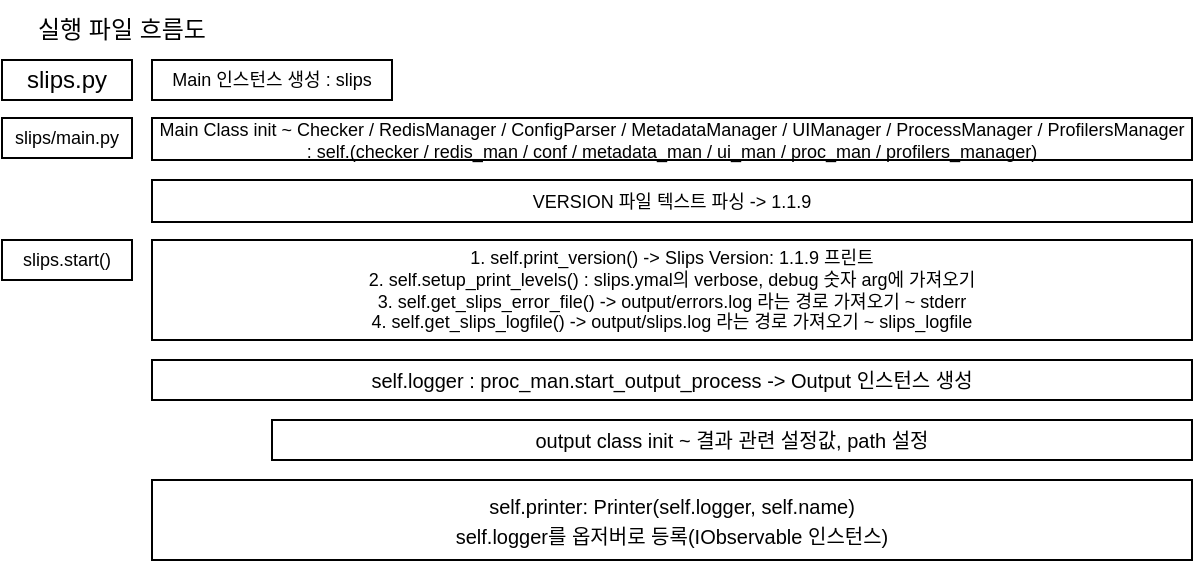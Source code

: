 <mxfile version="27.0.2">
  <diagram name="페이지-1" id="eYFjEQ_SGDMebnN7X5Bi">
    <mxGraphModel dx="778" dy="418" grid="1" gridSize="10" guides="1" tooltips="1" connect="1" arrows="1" fold="1" page="1" pageScale="1" pageWidth="827" pageHeight="1169" math="0" shadow="0">
      <root>
        <mxCell id="0" />
        <mxCell id="1" parent="0" />
        <mxCell id="2xSnnoKByyNW5rkiuB8Y-1" value="실행 파일 흐름도" style="text;html=1;align=center;verticalAlign=middle;whiteSpace=wrap;rounded=0;" parent="1" vertex="1">
          <mxGeometry x="20" y="10" width="110" height="30" as="geometry" />
        </mxCell>
        <mxCell id="2xSnnoKByyNW5rkiuB8Y-2" value="slips.py" style="rounded=0;html=1;whiteSpace=wrap;" parent="1" vertex="1">
          <mxGeometry x="15" y="40" width="65" height="20" as="geometry" />
        </mxCell>
        <mxCell id="2xSnnoKByyNW5rkiuB8Y-4" value="slips/main.py" style="rounded=0;html=1;whiteSpace=wrap;fontSize=9;" parent="1" vertex="1">
          <mxGeometry x="15" y="69" width="65" height="20" as="geometry" />
        </mxCell>
        <mxCell id="2xSnnoKByyNW5rkiuB8Y-7" value="Main 인스턴스 생성 : slips" style="rounded=0;html=1;whiteSpace=wrap;fontSize=9;" parent="1" vertex="1">
          <mxGeometry x="90" y="40" width="120" height="20" as="geometry" />
        </mxCell>
        <mxCell id="2xSnnoKByyNW5rkiuB8Y-8" value="Main Class init ~ Checker / RedisManager / ConfigParser / MetadataManager / UIManager / ProcessManager / ProfilersManager&lt;div&gt;: self.(checker / redis_man / conf / metadata_man / ui_man / proc_man / profilers_manager)&lt;/div&gt;" style="rounded=0;html=1;whiteSpace=wrap;fontSize=9;" parent="1" vertex="1">
          <mxGeometry x="90" y="69" width="520" height="21" as="geometry" />
        </mxCell>
        <mxCell id="2xSnnoKByyNW5rkiuB8Y-9" value="VERSION 파일 텍스트 파싱 -&amp;gt; 1.1.9" style="rounded=0;html=1;whiteSpace=wrap;fontSize=9;" parent="1" vertex="1">
          <mxGeometry x="90" y="100" width="520" height="21" as="geometry" />
        </mxCell>
        <mxCell id="mVT9n4huYzvR_0wZNbzy-1" value="&lt;div&gt;1. self.print_version() -&amp;gt;&amp;nbsp;&lt;span style=&quot;background-color: transparent; color: light-dark(rgb(0, 0, 0), rgb(255, 255, 255));&quot;&gt;Slips Version: 1.1.9 프린트&lt;/span&gt;&lt;/div&gt;&lt;div&gt;2. self.setup_print_levels() : slips.ymal의 verbose, debug 숫자 arg에 가져오기&lt;/div&gt;&lt;div&gt;3. self.get_slips_error_file() -&amp;gt; output/errors.log 라는 경로 가져오기 ~ stderr&lt;/div&gt;&lt;div&gt;4. self.get_slips_logfile() -&amp;gt; output/slips.log 라는 경로 가져오기 ~ slips_logfile&lt;/div&gt;" style="rounded=0;html=1;whiteSpace=wrap;fontSize=9;" vertex="1" parent="1">
          <mxGeometry x="90" y="130" width="520" height="50" as="geometry" />
        </mxCell>
        <mxCell id="mVT9n4huYzvR_0wZNbzy-2" value="slips.start()" style="rounded=0;html=1;whiteSpace=wrap;fontSize=9;" vertex="1" parent="1">
          <mxGeometry x="15" y="130" width="65" height="20" as="geometry" />
        </mxCell>
        <mxCell id="mVT9n4huYzvR_0wZNbzy-3" value="&lt;font size=&quot;1&quot;&gt;self.logger&amp;nbsp;: proc_man.start_output_process -&amp;gt; Output 인스턴스 생성&lt;/font&gt;" style="rounded=0;whiteSpace=wrap;html=1;" vertex="1" parent="1">
          <mxGeometry x="90" y="190" width="520" height="20" as="geometry" />
        </mxCell>
        <mxCell id="mVT9n4huYzvR_0wZNbzy-4" value="&lt;font size=&quot;1&quot;&gt;output class init ~ 결과 관련 설정값, path 설정&lt;/font&gt;" style="rounded=0;whiteSpace=wrap;html=1;" vertex="1" parent="1">
          <mxGeometry x="150" y="220" width="460" height="20" as="geometry" />
        </mxCell>
        <mxCell id="mVT9n4huYzvR_0wZNbzy-5" value="&lt;font size=&quot;1&quot;&gt;self.printer:&amp;nbsp;Printer(self.logger, self.name)&lt;/font&gt;&lt;div&gt;&lt;font size=&quot;1&quot;&gt;self.logger를 옵저버로 등록(&lt;/font&gt;&lt;span style=&quot;background-color: transparent;&quot;&gt;&lt;font size=&quot;1&quot;&gt;IObservable 인스턴스)&lt;/font&gt;&lt;/span&gt;&lt;/div&gt;" style="rounded=0;whiteSpace=wrap;html=1;" vertex="1" parent="1">
          <mxGeometry x="90" y="250" width="520" height="40" as="geometry" />
        </mxCell>
      </root>
    </mxGraphModel>
  </diagram>
</mxfile>
